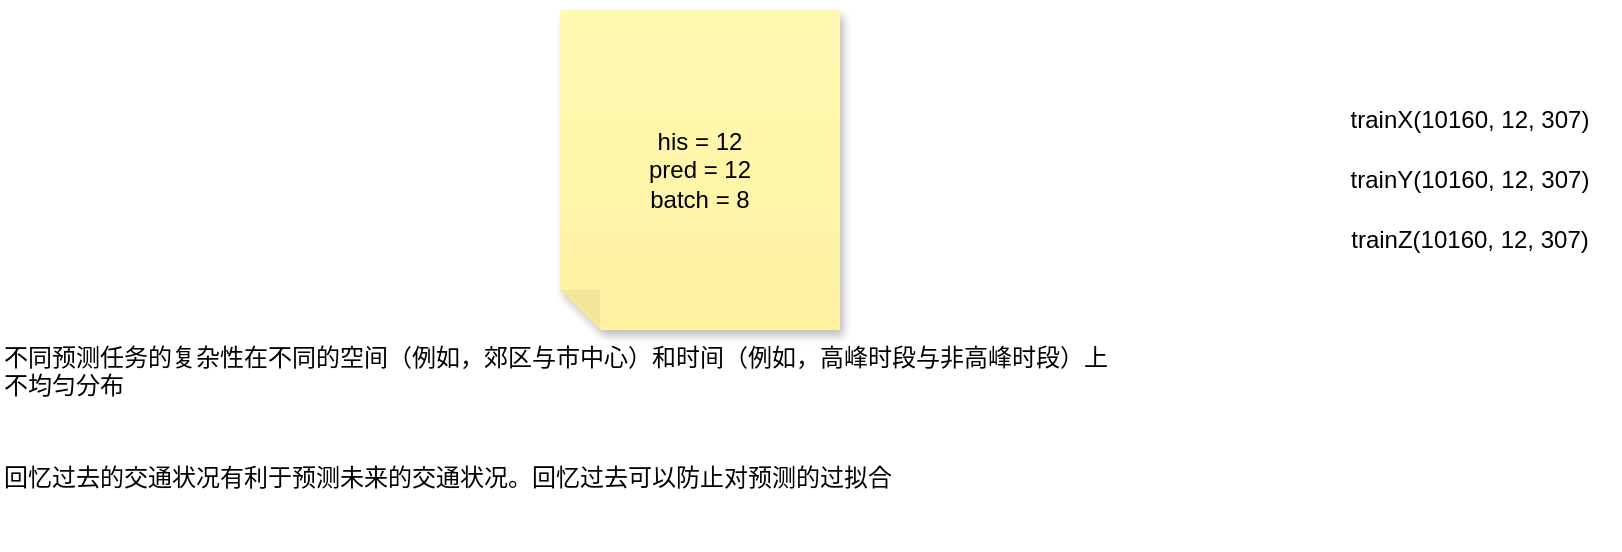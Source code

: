 <mxfile version="24.6.4" type="github">
  <diagram name="第 1 页" id="nV2qm7nS3EXXRHbIPoIU">
    <mxGraphModel dx="1242" dy="1712" grid="1" gridSize="10" guides="1" tooltips="1" connect="1" arrows="1" fold="1" page="1" pageScale="1" pageWidth="827" pageHeight="1169" math="0" shadow="0">
      <root>
        <mxCell id="0" />
        <mxCell id="1" parent="0" />
        <mxCell id="uc119XLKEXmKosDVRcUq-1" value="不同预测任务的复杂性在不同的空间（例如，郊区与市中心）和时间（例如，高峰时段与非高峰时段）上不均匀分布" style="text;whiteSpace=wrap;html=1;" vertex="1" parent="1">
          <mxGeometry x="210" y="140" width="560" height="50" as="geometry" />
        </mxCell>
        <mxCell id="uc119XLKEXmKosDVRcUq-2" value="回忆过去的交通状况有利于预测未来的交通状况。回忆过去可以防止对预测的过拟合" style="text;whiteSpace=wrap;html=1;" vertex="1" parent="1">
          <mxGeometry x="210" y="200" width="560" height="50" as="geometry" />
        </mxCell>
        <mxCell id="uc119XLKEXmKosDVRcUq-3" value="trainX(10160, 12, 307)" style="text;strokeColor=none;align=center;fillColor=none;html=1;verticalAlign=middle;whiteSpace=wrap;rounded=0;" vertex="1" parent="1">
          <mxGeometry x="870" y="20" width="150" height="30" as="geometry" />
        </mxCell>
        <mxCell id="uc119XLKEXmKosDVRcUq-4" value="trainY(10160, 12, 307)" style="text;strokeColor=none;align=center;fillColor=none;html=1;verticalAlign=middle;whiteSpace=wrap;rounded=0;" vertex="1" parent="1">
          <mxGeometry x="870" y="50" width="150" height="30" as="geometry" />
        </mxCell>
        <mxCell id="uc119XLKEXmKosDVRcUq-5" value="trainZ(10160, 12, 307)" style="text;strokeColor=none;align=center;fillColor=none;html=1;verticalAlign=middle;whiteSpace=wrap;rounded=0;" vertex="1" parent="1">
          <mxGeometry x="870" y="80" width="150" height="30" as="geometry" />
        </mxCell>
        <mxCell id="uc119XLKEXmKosDVRcUq-7" value="his = 12&lt;div&gt;pred = 12&lt;/div&gt;&lt;div&gt;batch = 8&lt;/div&gt;" style="shape=note;whiteSpace=wrap;html=1;backgroundOutline=1;fontColor=#000000;darkOpacity=0.05;fillColor=#FFF9B2;strokeColor=none;fillStyle=solid;direction=west;gradientDirection=north;gradientColor=#FFF2A1;shadow=1;size=20;pointerEvents=1;" vertex="1" parent="1">
          <mxGeometry x="490" y="-20" width="140" height="160" as="geometry" />
        </mxCell>
      </root>
    </mxGraphModel>
  </diagram>
</mxfile>

